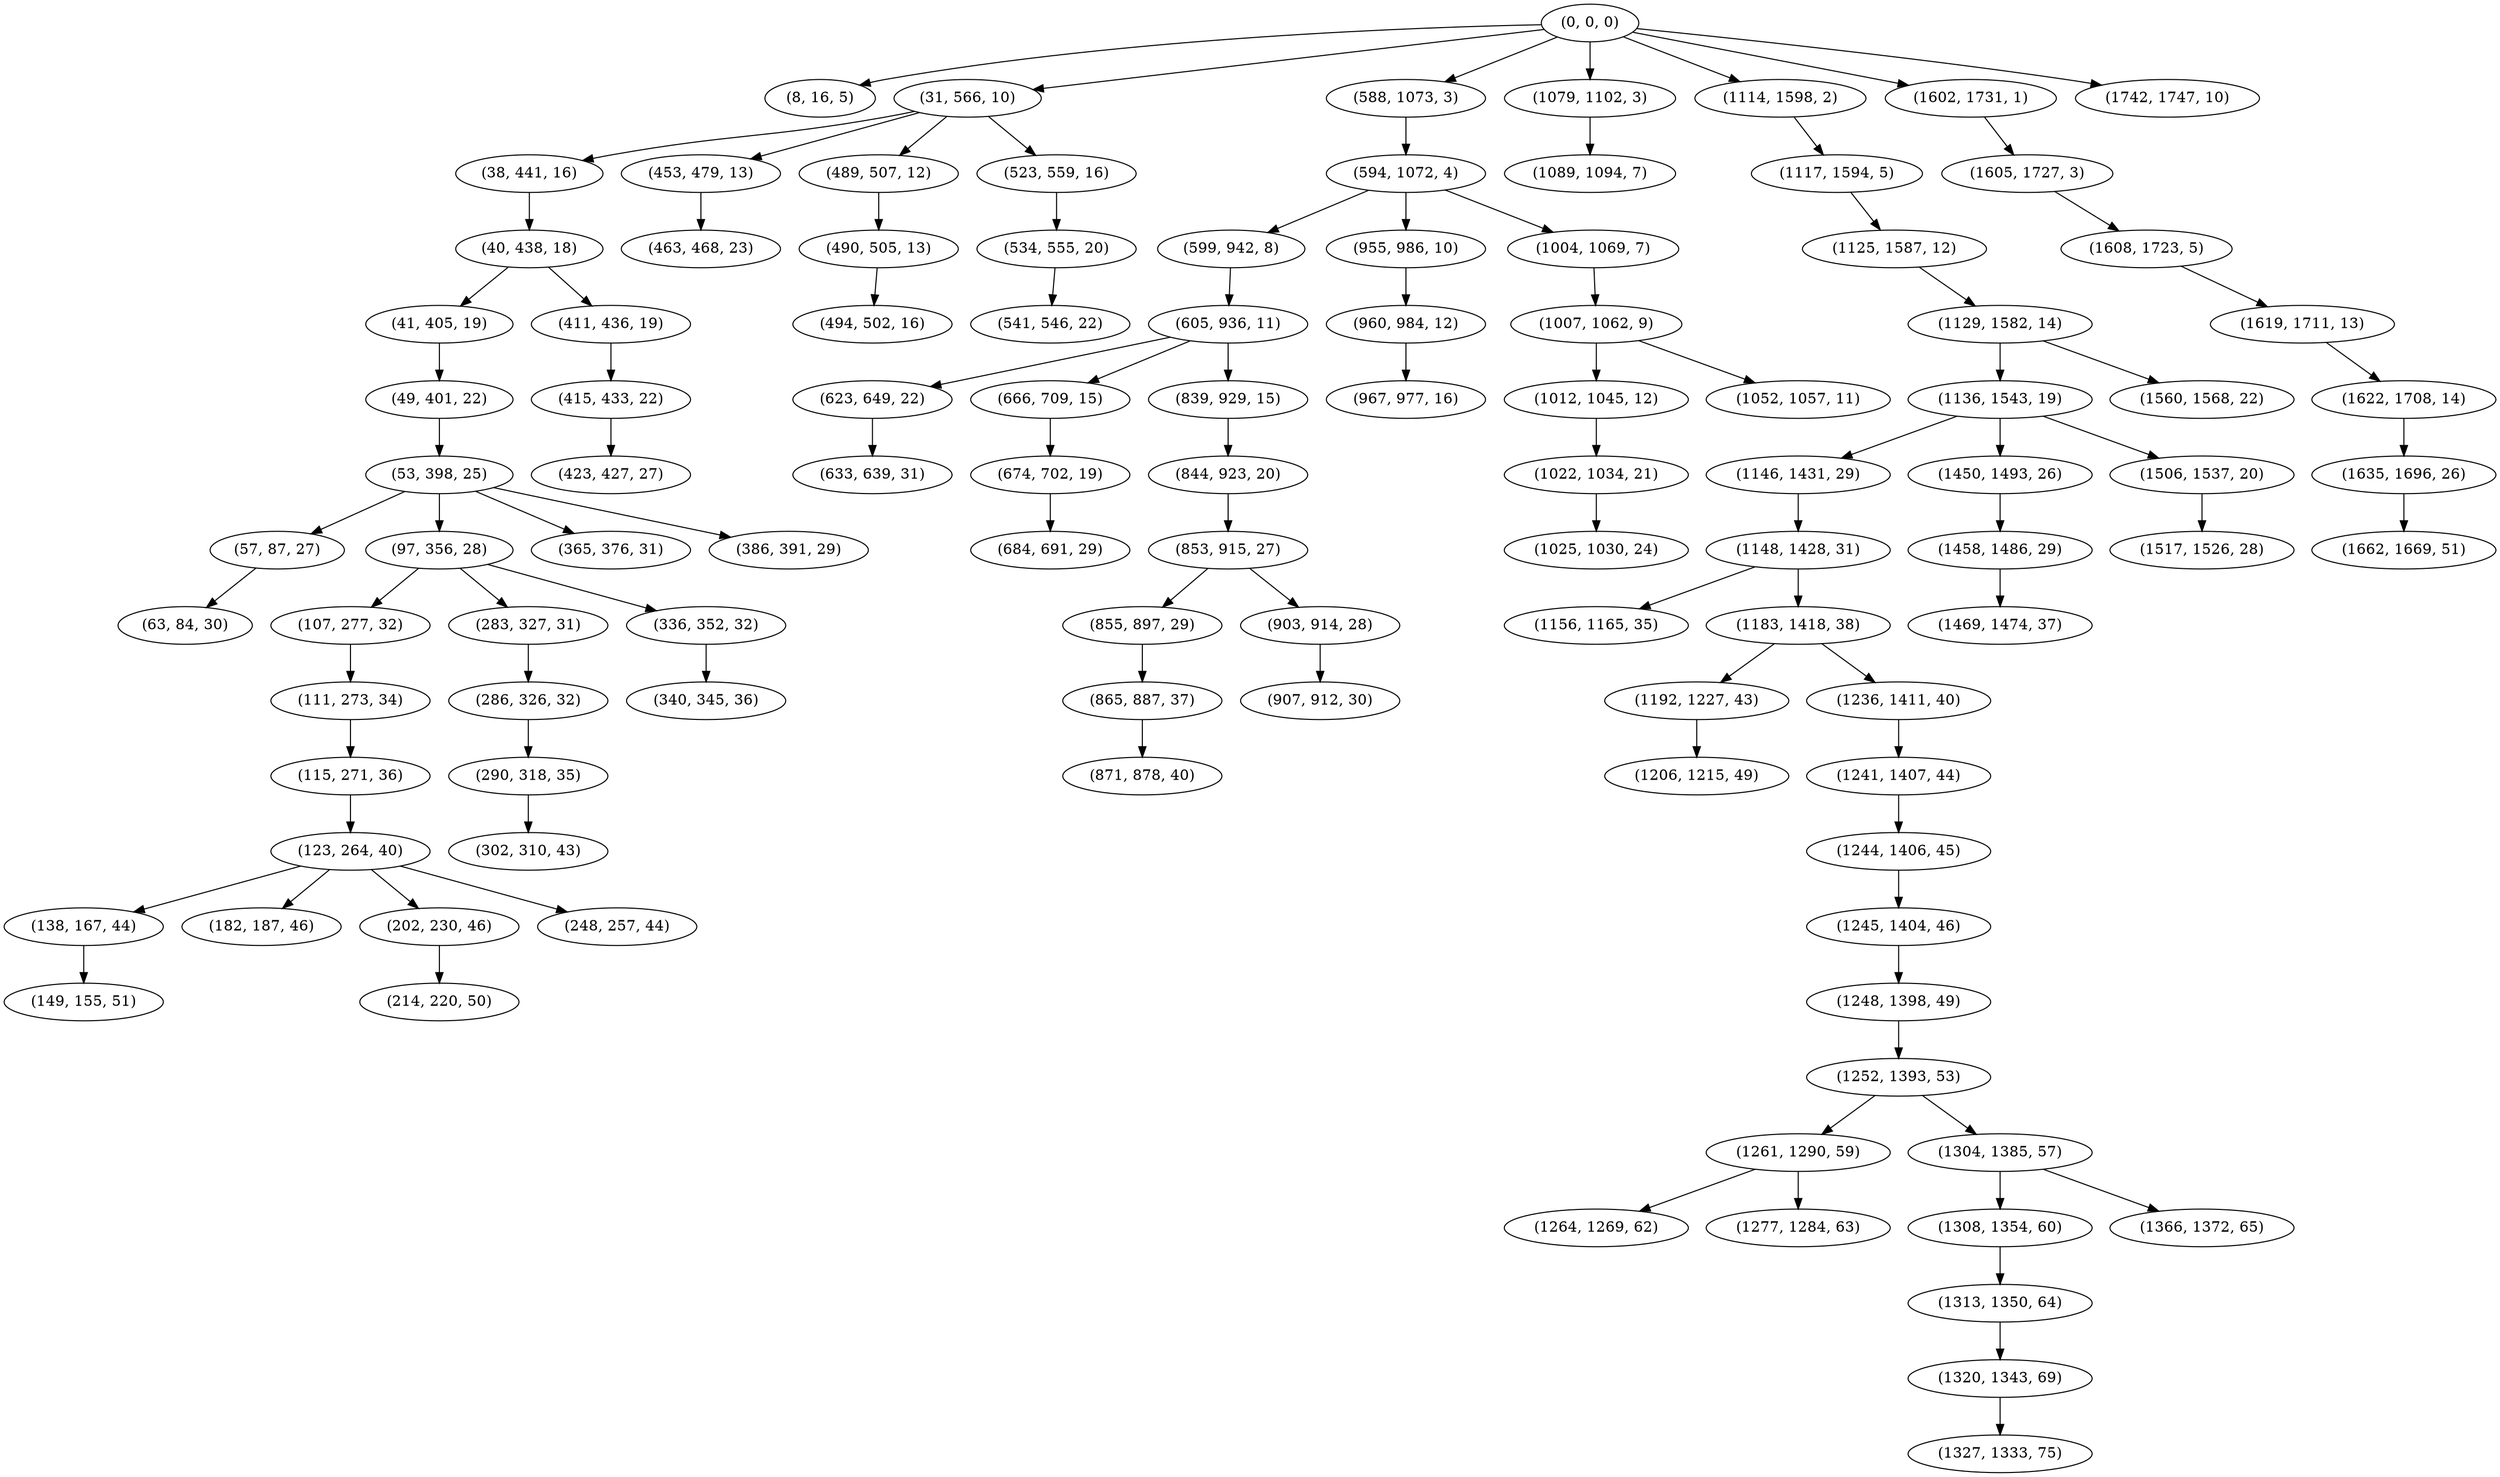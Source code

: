 digraph tree {
    "(0, 0, 0)";
    "(8, 16, 5)";
    "(31, 566, 10)";
    "(38, 441, 16)";
    "(40, 438, 18)";
    "(41, 405, 19)";
    "(49, 401, 22)";
    "(53, 398, 25)";
    "(57, 87, 27)";
    "(63, 84, 30)";
    "(97, 356, 28)";
    "(107, 277, 32)";
    "(111, 273, 34)";
    "(115, 271, 36)";
    "(123, 264, 40)";
    "(138, 167, 44)";
    "(149, 155, 51)";
    "(182, 187, 46)";
    "(202, 230, 46)";
    "(214, 220, 50)";
    "(248, 257, 44)";
    "(283, 327, 31)";
    "(286, 326, 32)";
    "(290, 318, 35)";
    "(302, 310, 43)";
    "(336, 352, 32)";
    "(340, 345, 36)";
    "(365, 376, 31)";
    "(386, 391, 29)";
    "(411, 436, 19)";
    "(415, 433, 22)";
    "(423, 427, 27)";
    "(453, 479, 13)";
    "(463, 468, 23)";
    "(489, 507, 12)";
    "(490, 505, 13)";
    "(494, 502, 16)";
    "(523, 559, 16)";
    "(534, 555, 20)";
    "(541, 546, 22)";
    "(588, 1073, 3)";
    "(594, 1072, 4)";
    "(599, 942, 8)";
    "(605, 936, 11)";
    "(623, 649, 22)";
    "(633, 639, 31)";
    "(666, 709, 15)";
    "(674, 702, 19)";
    "(684, 691, 29)";
    "(839, 929, 15)";
    "(844, 923, 20)";
    "(853, 915, 27)";
    "(855, 897, 29)";
    "(865, 887, 37)";
    "(871, 878, 40)";
    "(903, 914, 28)";
    "(907, 912, 30)";
    "(955, 986, 10)";
    "(960, 984, 12)";
    "(967, 977, 16)";
    "(1004, 1069, 7)";
    "(1007, 1062, 9)";
    "(1012, 1045, 12)";
    "(1022, 1034, 21)";
    "(1025, 1030, 24)";
    "(1052, 1057, 11)";
    "(1079, 1102, 3)";
    "(1089, 1094, 7)";
    "(1114, 1598, 2)";
    "(1117, 1594, 5)";
    "(1125, 1587, 12)";
    "(1129, 1582, 14)";
    "(1136, 1543, 19)";
    "(1146, 1431, 29)";
    "(1148, 1428, 31)";
    "(1156, 1165, 35)";
    "(1183, 1418, 38)";
    "(1192, 1227, 43)";
    "(1206, 1215, 49)";
    "(1236, 1411, 40)";
    "(1241, 1407, 44)";
    "(1244, 1406, 45)";
    "(1245, 1404, 46)";
    "(1248, 1398, 49)";
    "(1252, 1393, 53)";
    "(1261, 1290, 59)";
    "(1264, 1269, 62)";
    "(1277, 1284, 63)";
    "(1304, 1385, 57)";
    "(1308, 1354, 60)";
    "(1313, 1350, 64)";
    "(1320, 1343, 69)";
    "(1327, 1333, 75)";
    "(1366, 1372, 65)";
    "(1450, 1493, 26)";
    "(1458, 1486, 29)";
    "(1469, 1474, 37)";
    "(1506, 1537, 20)";
    "(1517, 1526, 28)";
    "(1560, 1568, 22)";
    "(1602, 1731, 1)";
    "(1605, 1727, 3)";
    "(1608, 1723, 5)";
    "(1619, 1711, 13)";
    "(1622, 1708, 14)";
    "(1635, 1696, 26)";
    "(1662, 1669, 51)";
    "(1742, 1747, 10)";
    "(0, 0, 0)" -> "(8, 16, 5)";
    "(0, 0, 0)" -> "(31, 566, 10)";
    "(0, 0, 0)" -> "(588, 1073, 3)";
    "(0, 0, 0)" -> "(1079, 1102, 3)";
    "(0, 0, 0)" -> "(1114, 1598, 2)";
    "(0, 0, 0)" -> "(1602, 1731, 1)";
    "(0, 0, 0)" -> "(1742, 1747, 10)";
    "(31, 566, 10)" -> "(38, 441, 16)";
    "(31, 566, 10)" -> "(453, 479, 13)";
    "(31, 566, 10)" -> "(489, 507, 12)";
    "(31, 566, 10)" -> "(523, 559, 16)";
    "(38, 441, 16)" -> "(40, 438, 18)";
    "(40, 438, 18)" -> "(41, 405, 19)";
    "(40, 438, 18)" -> "(411, 436, 19)";
    "(41, 405, 19)" -> "(49, 401, 22)";
    "(49, 401, 22)" -> "(53, 398, 25)";
    "(53, 398, 25)" -> "(57, 87, 27)";
    "(53, 398, 25)" -> "(97, 356, 28)";
    "(53, 398, 25)" -> "(365, 376, 31)";
    "(53, 398, 25)" -> "(386, 391, 29)";
    "(57, 87, 27)" -> "(63, 84, 30)";
    "(97, 356, 28)" -> "(107, 277, 32)";
    "(97, 356, 28)" -> "(283, 327, 31)";
    "(97, 356, 28)" -> "(336, 352, 32)";
    "(107, 277, 32)" -> "(111, 273, 34)";
    "(111, 273, 34)" -> "(115, 271, 36)";
    "(115, 271, 36)" -> "(123, 264, 40)";
    "(123, 264, 40)" -> "(138, 167, 44)";
    "(123, 264, 40)" -> "(182, 187, 46)";
    "(123, 264, 40)" -> "(202, 230, 46)";
    "(123, 264, 40)" -> "(248, 257, 44)";
    "(138, 167, 44)" -> "(149, 155, 51)";
    "(202, 230, 46)" -> "(214, 220, 50)";
    "(283, 327, 31)" -> "(286, 326, 32)";
    "(286, 326, 32)" -> "(290, 318, 35)";
    "(290, 318, 35)" -> "(302, 310, 43)";
    "(336, 352, 32)" -> "(340, 345, 36)";
    "(411, 436, 19)" -> "(415, 433, 22)";
    "(415, 433, 22)" -> "(423, 427, 27)";
    "(453, 479, 13)" -> "(463, 468, 23)";
    "(489, 507, 12)" -> "(490, 505, 13)";
    "(490, 505, 13)" -> "(494, 502, 16)";
    "(523, 559, 16)" -> "(534, 555, 20)";
    "(534, 555, 20)" -> "(541, 546, 22)";
    "(588, 1073, 3)" -> "(594, 1072, 4)";
    "(594, 1072, 4)" -> "(599, 942, 8)";
    "(594, 1072, 4)" -> "(955, 986, 10)";
    "(594, 1072, 4)" -> "(1004, 1069, 7)";
    "(599, 942, 8)" -> "(605, 936, 11)";
    "(605, 936, 11)" -> "(623, 649, 22)";
    "(605, 936, 11)" -> "(666, 709, 15)";
    "(605, 936, 11)" -> "(839, 929, 15)";
    "(623, 649, 22)" -> "(633, 639, 31)";
    "(666, 709, 15)" -> "(674, 702, 19)";
    "(674, 702, 19)" -> "(684, 691, 29)";
    "(839, 929, 15)" -> "(844, 923, 20)";
    "(844, 923, 20)" -> "(853, 915, 27)";
    "(853, 915, 27)" -> "(855, 897, 29)";
    "(853, 915, 27)" -> "(903, 914, 28)";
    "(855, 897, 29)" -> "(865, 887, 37)";
    "(865, 887, 37)" -> "(871, 878, 40)";
    "(903, 914, 28)" -> "(907, 912, 30)";
    "(955, 986, 10)" -> "(960, 984, 12)";
    "(960, 984, 12)" -> "(967, 977, 16)";
    "(1004, 1069, 7)" -> "(1007, 1062, 9)";
    "(1007, 1062, 9)" -> "(1012, 1045, 12)";
    "(1007, 1062, 9)" -> "(1052, 1057, 11)";
    "(1012, 1045, 12)" -> "(1022, 1034, 21)";
    "(1022, 1034, 21)" -> "(1025, 1030, 24)";
    "(1079, 1102, 3)" -> "(1089, 1094, 7)";
    "(1114, 1598, 2)" -> "(1117, 1594, 5)";
    "(1117, 1594, 5)" -> "(1125, 1587, 12)";
    "(1125, 1587, 12)" -> "(1129, 1582, 14)";
    "(1129, 1582, 14)" -> "(1136, 1543, 19)";
    "(1129, 1582, 14)" -> "(1560, 1568, 22)";
    "(1136, 1543, 19)" -> "(1146, 1431, 29)";
    "(1136, 1543, 19)" -> "(1450, 1493, 26)";
    "(1136, 1543, 19)" -> "(1506, 1537, 20)";
    "(1146, 1431, 29)" -> "(1148, 1428, 31)";
    "(1148, 1428, 31)" -> "(1156, 1165, 35)";
    "(1148, 1428, 31)" -> "(1183, 1418, 38)";
    "(1183, 1418, 38)" -> "(1192, 1227, 43)";
    "(1183, 1418, 38)" -> "(1236, 1411, 40)";
    "(1192, 1227, 43)" -> "(1206, 1215, 49)";
    "(1236, 1411, 40)" -> "(1241, 1407, 44)";
    "(1241, 1407, 44)" -> "(1244, 1406, 45)";
    "(1244, 1406, 45)" -> "(1245, 1404, 46)";
    "(1245, 1404, 46)" -> "(1248, 1398, 49)";
    "(1248, 1398, 49)" -> "(1252, 1393, 53)";
    "(1252, 1393, 53)" -> "(1261, 1290, 59)";
    "(1252, 1393, 53)" -> "(1304, 1385, 57)";
    "(1261, 1290, 59)" -> "(1264, 1269, 62)";
    "(1261, 1290, 59)" -> "(1277, 1284, 63)";
    "(1304, 1385, 57)" -> "(1308, 1354, 60)";
    "(1304, 1385, 57)" -> "(1366, 1372, 65)";
    "(1308, 1354, 60)" -> "(1313, 1350, 64)";
    "(1313, 1350, 64)" -> "(1320, 1343, 69)";
    "(1320, 1343, 69)" -> "(1327, 1333, 75)";
    "(1450, 1493, 26)" -> "(1458, 1486, 29)";
    "(1458, 1486, 29)" -> "(1469, 1474, 37)";
    "(1506, 1537, 20)" -> "(1517, 1526, 28)";
    "(1602, 1731, 1)" -> "(1605, 1727, 3)";
    "(1605, 1727, 3)" -> "(1608, 1723, 5)";
    "(1608, 1723, 5)" -> "(1619, 1711, 13)";
    "(1619, 1711, 13)" -> "(1622, 1708, 14)";
    "(1622, 1708, 14)" -> "(1635, 1696, 26)";
    "(1635, 1696, 26)" -> "(1662, 1669, 51)";
}
